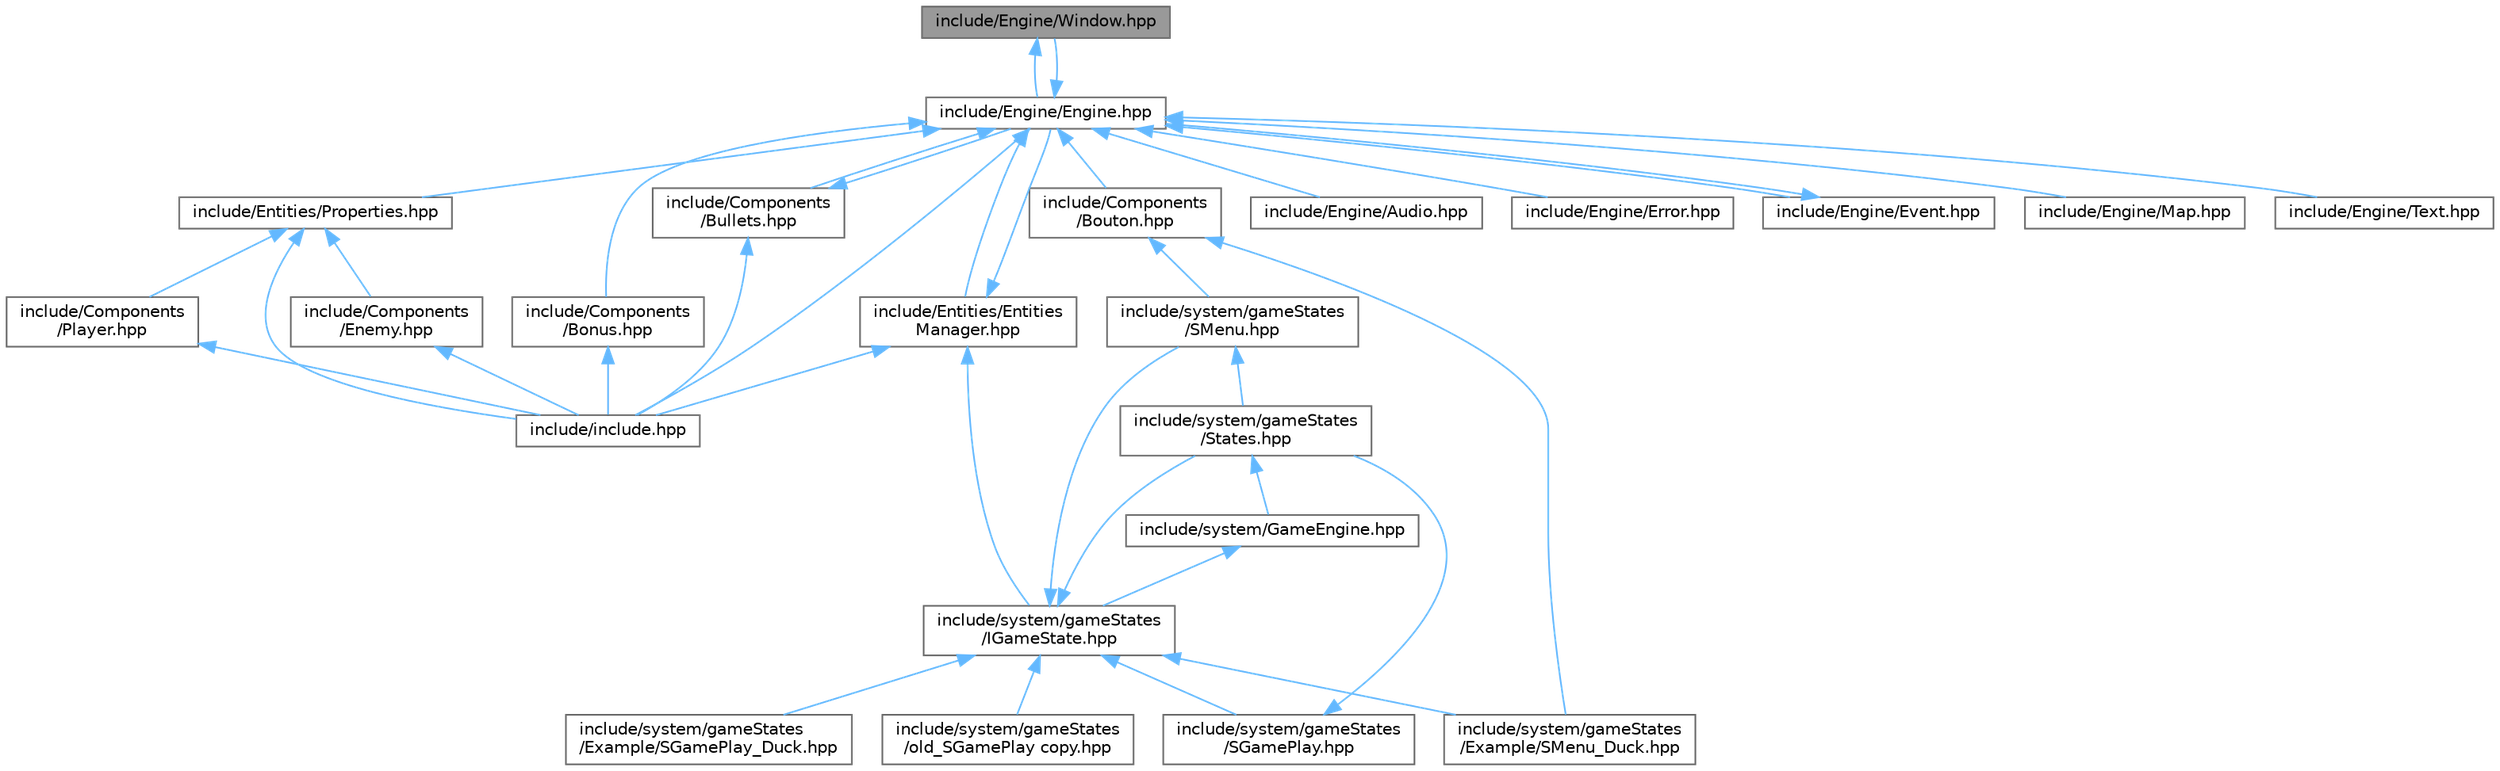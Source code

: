 digraph "include/Engine/Window.hpp"
{
 // LATEX_PDF_SIZE
  bgcolor="transparent";
  edge [fontname=Helvetica,fontsize=10,labelfontname=Helvetica,labelfontsize=10];
  node [fontname=Helvetica,fontsize=10,shape=box,height=0.2,width=0.4];
  Node1 [label="include/Engine/Window.hpp",height=0.2,width=0.4,color="gray40", fillcolor="grey60", style="filled", fontcolor="black",tooltip=" "];
  Node1 -> Node2 [dir="back",color="steelblue1",style="solid"];
  Node2 [label="include/Engine/Engine.hpp",height=0.2,width=0.4,color="grey40", fillcolor="white", style="filled",URL="$Engine_8hpp.html",tooltip=" "];
  Node2 -> Node3 [dir="back",color="steelblue1",style="solid"];
  Node3 [label="include/Components\l/Bonus.hpp",height=0.2,width=0.4,color="grey40", fillcolor="white", style="filled",URL="$Bonus_8hpp.html",tooltip="This namespace is for herite from components."];
  Node3 -> Node4 [dir="back",color="steelblue1",style="solid"];
  Node4 [label="include/include.hpp",height=0.2,width=0.4,color="grey40", fillcolor="white", style="filled",URL="$include_8hpp.html",tooltip=" "];
  Node2 -> Node5 [dir="back",color="steelblue1",style="solid"];
  Node5 [label="include/Components\l/Bouton.hpp",height=0.2,width=0.4,color="grey40", fillcolor="white", style="filled",URL="$Bouton_8hpp.html",tooltip="This namespace is for herite from components."];
  Node5 -> Node6 [dir="back",color="steelblue1",style="solid"];
  Node6 [label="include/system/gameStates\l/Example/SMenu_Duck.hpp",height=0.2,width=0.4,color="grey40", fillcolor="white", style="filled",URL="$SMenu__Duck_8hpp.html",tooltip=" "];
  Node5 -> Node7 [dir="back",color="steelblue1",style="solid"];
  Node7 [label="include/system/gameStates\l/SMenu.hpp",height=0.2,width=0.4,color="grey40", fillcolor="white", style="filled",URL="$SMenu_8hpp.html",tooltip=" "];
  Node7 -> Node8 [dir="back",color="steelblue1",style="solid"];
  Node8 [label="include/system/gameStates\l/States.hpp",height=0.2,width=0.4,color="grey40", fillcolor="white", style="filled",URL="$States_8hpp.html",tooltip=" "];
  Node8 -> Node9 [dir="back",color="steelblue1",style="solid"];
  Node9 [label="include/system/GameEngine.hpp",height=0.2,width=0.4,color="grey40", fillcolor="white", style="filled",URL="$GameEngine_8hpp.html",tooltip=" "];
  Node9 -> Node10 [dir="back",color="steelblue1",style="solid"];
  Node10 [label="include/system/gameStates\l/IGameState.hpp",height=0.2,width=0.4,color="grey40", fillcolor="white", style="filled",URL="$IGameState_8hpp.html",tooltip=" "];
  Node10 -> Node11 [dir="back",color="steelblue1",style="solid"];
  Node11 [label="include/system/gameStates\l/Example/SGamePlay_Duck.hpp",height=0.2,width=0.4,color="grey40", fillcolor="white", style="filled",URL="$SGamePlay__Duck_8hpp.html",tooltip=" "];
  Node10 -> Node6 [dir="back",color="steelblue1",style="solid"];
  Node10 -> Node12 [dir="back",color="steelblue1",style="solid"];
  Node12 [label="include/system/gameStates\l/SGamePlay.hpp",height=0.2,width=0.4,color="grey40", fillcolor="white", style="filled",URL="$SGamePlay_8hpp.html",tooltip=" "];
  Node12 -> Node8 [dir="back",color="steelblue1",style="solid"];
  Node10 -> Node7 [dir="back",color="steelblue1",style="solid"];
  Node10 -> Node8 [dir="back",color="steelblue1",style="solid"];
  Node10 -> Node13 [dir="back",color="steelblue1",style="solid"];
  Node13 [label="include/system/gameStates\l/old_SGamePlay copy.hpp",height=0.2,width=0.4,color="grey40", fillcolor="white", style="filled",URL="$old__SGamePlay_01copy_8hpp.html",tooltip=" "];
  Node2 -> Node14 [dir="back",color="steelblue1",style="solid"];
  Node14 [label="include/Components\l/Bullets.hpp",height=0.2,width=0.4,color="grey40", fillcolor="white", style="filled",URL="$Bullets_8hpp.html",tooltip=" "];
  Node14 -> Node2 [dir="back",color="steelblue1",style="solid"];
  Node14 -> Node4 [dir="back",color="steelblue1",style="solid"];
  Node2 -> Node15 [dir="back",color="steelblue1",style="solid"];
  Node15 [label="include/Engine/Audio.hpp",height=0.2,width=0.4,color="grey40", fillcolor="white", style="filled",URL="$Audio_8hpp.html",tooltip=" "];
  Node2 -> Node16 [dir="back",color="steelblue1",style="solid"];
  Node16 [label="include/Engine/Error.hpp",height=0.2,width=0.4,color="grey40", fillcolor="white", style="filled",URL="$Error_8hpp.html",tooltip=" "];
  Node2 -> Node17 [dir="back",color="steelblue1",style="solid"];
  Node17 [label="include/Engine/Event.hpp",height=0.2,width=0.4,color="grey40", fillcolor="white", style="filled",URL="$Event_8hpp.html",tooltip=" "];
  Node17 -> Node2 [dir="back",color="steelblue1",style="solid"];
  Node2 -> Node18 [dir="back",color="steelblue1",style="solid"];
  Node18 [label="include/Engine/Map.hpp",height=0.2,width=0.4,color="grey40", fillcolor="white", style="filled",URL="$Map_8hpp.html",tooltip=" "];
  Node2 -> Node19 [dir="back",color="steelblue1",style="solid"];
  Node19 [label="include/Engine/Text.hpp",height=0.2,width=0.4,color="grey40", fillcolor="white", style="filled",URL="$Text_8hpp.html",tooltip=" "];
  Node2 -> Node1 [dir="back",color="steelblue1",style="solid"];
  Node2 -> Node20 [dir="back",color="steelblue1",style="solid"];
  Node20 [label="include/Entities/Entities\lManager.hpp",height=0.2,width=0.4,color="grey40", fillcolor="white", style="filled",URL="$EntitiesManager_8hpp.html",tooltip=" "];
  Node20 -> Node2 [dir="back",color="steelblue1",style="solid"];
  Node20 -> Node4 [dir="back",color="steelblue1",style="solid"];
  Node20 -> Node10 [dir="back",color="steelblue1",style="solid"];
  Node2 -> Node21 [dir="back",color="steelblue1",style="solid"];
  Node21 [label="include/Entities/Properties.hpp",height=0.2,width=0.4,color="grey40", fillcolor="white", style="filled",URL="$Properties_8hpp.html",tooltip=" "];
  Node21 -> Node22 [dir="back",color="steelblue1",style="solid"];
  Node22 [label="include/Components\l/Enemy.hpp",height=0.2,width=0.4,color="grey40", fillcolor="white", style="filled",URL="$Enemy_8hpp.html",tooltip="This class is the base class for all the enemy in the game."];
  Node22 -> Node4 [dir="back",color="steelblue1",style="solid"];
  Node21 -> Node23 [dir="back",color="steelblue1",style="solid"];
  Node23 [label="include/Components\l/Player.hpp",height=0.2,width=0.4,color="grey40", fillcolor="white", style="filled",URL="$Player_8hpp.html",tooltip=" "];
  Node23 -> Node4 [dir="back",color="steelblue1",style="solid"];
  Node21 -> Node4 [dir="back",color="steelblue1",style="solid"];
  Node2 -> Node4 [dir="back",color="steelblue1",style="solid"];
}
